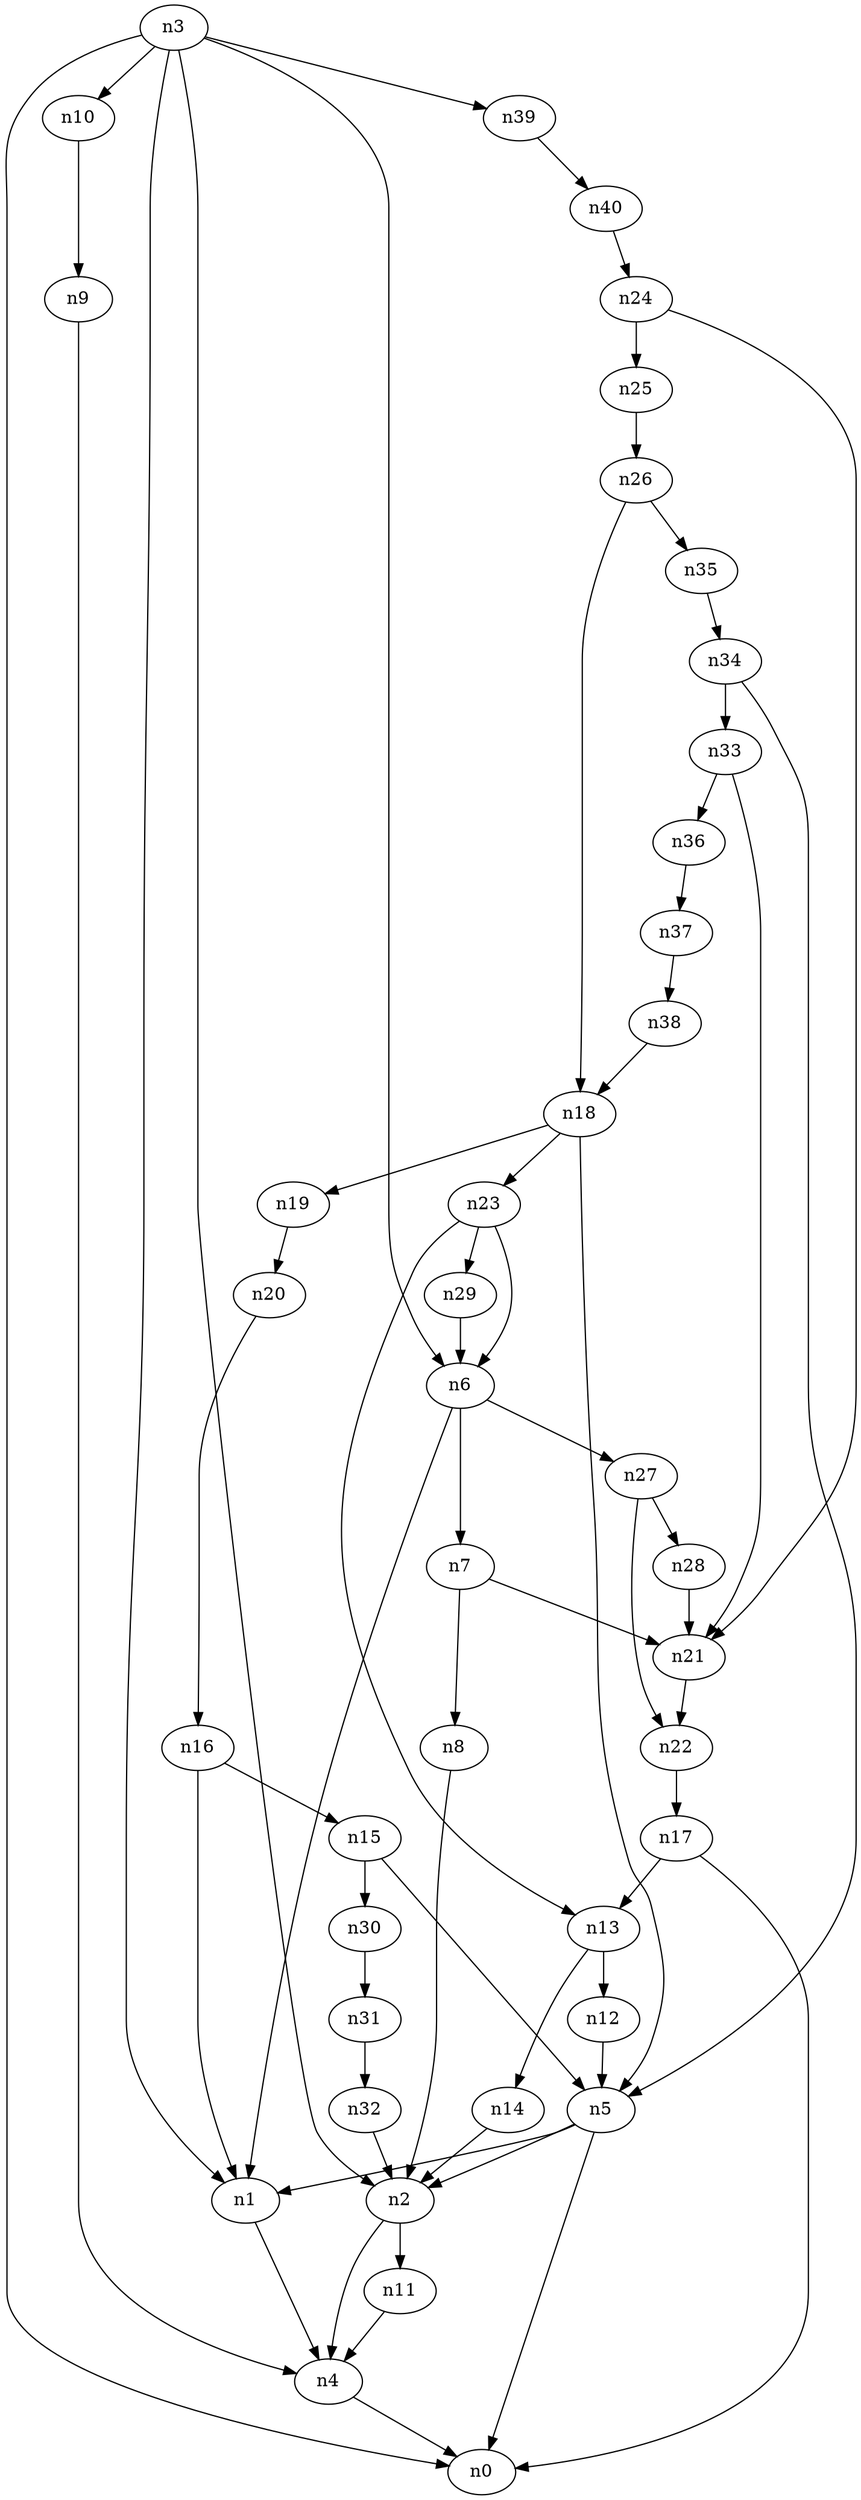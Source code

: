 digraph G {
	n1 -> n4	 [_graphml_id=e4];
	n2 -> n4	 [_graphml_id=e7];
	n2 -> n11	 [_graphml_id=e16];
	n3 -> n0	 [_graphml_id=e0];
	n3 -> n1	 [_graphml_id=e3];
	n3 -> n2	 [_graphml_id=e6];
	n3 -> n6	 [_graphml_id=e27];
	n3 -> n10	 [_graphml_id=e15];
	n3 -> n39	 [_graphml_id=e61];
	n4 -> n0	 [_graphml_id=e1];
	n5 -> n0	 [_graphml_id=e2];
	n5 -> n1	 [_graphml_id=e5];
	n5 -> n2	 [_graphml_id=e8];
	n6 -> n1	 [_graphml_id=e9];
	n6 -> n7	 [_graphml_id=e10];
	n6 -> n27	 [_graphml_id=e46];
	n7 -> n8	 [_graphml_id=e11];
	n7 -> n21	 [_graphml_id=e32];
	n8 -> n2	 [_graphml_id=e12];
	n9 -> n4	 [_graphml_id=e13];
	n10 -> n9	 [_graphml_id=e14];
	n11 -> n4	 [_graphml_id=e17];
	n12 -> n5	 [_graphml_id=e18];
	n13 -> n12	 [_graphml_id=e19];
	n13 -> n14	 [_graphml_id=e20];
	n14 -> n2	 [_graphml_id=e21];
	n15 -> n5	 [_graphml_id=e22];
	n15 -> n30	 [_graphml_id=e47];
	n16 -> n1	 [_graphml_id=e24];
	n16 -> n15	 [_graphml_id=e23];
	n17 -> n0	 [_graphml_id=e26];
	n17 -> n13	 [_graphml_id=e25];
	n18 -> n5	 [_graphml_id=e28];
	n18 -> n19	 [_graphml_id=e29];
	n18 -> n23	 [_graphml_id=e35];
	n19 -> n20	 [_graphml_id=e30];
	n20 -> n16	 [_graphml_id=e31];
	n21 -> n22	 [_graphml_id=e33];
	n22 -> n17	 [_graphml_id=e34];
	n23 -> n6	 [_graphml_id=e56];
	n23 -> n13	 [_graphml_id=e36];
	n23 -> n29	 [_graphml_id=e44];
	n24 -> n21	 [_graphml_id=e37];
	n24 -> n25	 [_graphml_id=e38];
	n25 -> n26	 [_graphml_id=e39];
	n26 -> n18	 [_graphml_id=e40];
	n26 -> n35	 [_graphml_id=e54];
	n27 -> n22	 [_graphml_id=e41];
	n27 -> n28	 [_graphml_id=e42];
	n28 -> n21	 [_graphml_id=e43];
	n29 -> n6	 [_graphml_id=e45];
	n30 -> n31	 [_graphml_id=e48];
	n31 -> n32	 [_graphml_id=e49];
	n32 -> n2	 [_graphml_id=e50];
	n33 -> n21	 [_graphml_id=e51];
	n33 -> n36	 [_graphml_id=e57];
	n34 -> n5	 [_graphml_id=e53];
	n34 -> n33	 [_graphml_id=e52];
	n35 -> n34	 [_graphml_id=e55];
	n36 -> n37	 [_graphml_id=e58];
	n37 -> n38	 [_graphml_id=e59];
	n38 -> n18	 [_graphml_id=e60];
	n39 -> n40	 [_graphml_id=e62];
	n40 -> n24	 [_graphml_id=e63];
}
